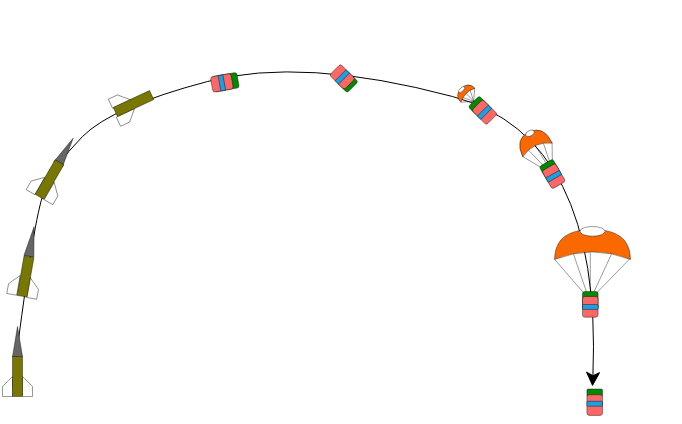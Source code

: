 <mxfile version="22.0.6" type="device">
  <diagram name="Страница — 1" id="iIF8FFKb_mntmIwKTUvF">
    <mxGraphModel dx="673" dy="367" grid="1" gridSize="10" guides="1" tooltips="1" connect="1" arrows="1" fold="1" page="1" pageScale="1" pageWidth="827" pageHeight="1169" math="0" shadow="0">
      <root>
        <mxCell id="0" />
        <mxCell id="1" parent="0" />
        <mxCell id="5rh1opG8R_a74L-gs0_g-4" value="" style="curved=1;endArrow=classic;html=1;rounded=0;strokeWidth=0.5;strokeColor=#000000;" parent="1" edge="1">
          <mxGeometry width="50" height="50" relative="1" as="geometry">
            <mxPoint x="270" y="560" as="sourcePoint" />
            <mxPoint x="560" y="560" as="targetPoint" />
            <Array as="points">
              <mxPoint x="280" y="480" />
              <mxPoint x="290" y="450" />
              <mxPoint x="320" y="420" />
              <mxPoint x="415" y="395" />
              <mxPoint x="565" y="435" />
            </Array>
          </mxGeometry>
        </mxCell>
        <mxCell id="5rh1opG8R_a74L-gs0_g-13" value="" style="group;rotation=30;strokeWidth=0.2;" parent="1" vertex="1" connectable="0">
          <mxGeometry x="285" y="432.5" width="21.25" height="35" as="geometry" />
        </mxCell>
        <mxCell id="5rh1opG8R_a74L-gs0_g-5" value="" style="triangle;whiteSpace=wrap;html=1;rotation=-60;fillColor=#666666;strokeColor=#000000;strokeWidth=0.2;" parent="5rh1opG8R_a74L-gs0_g-13" vertex="1">
          <mxGeometry x="4.06" y="7.38" width="15" height="5" as="geometry" />
        </mxCell>
        <mxCell id="5rh1opG8R_a74L-gs0_g-7" value="" style="shape=card;whiteSpace=wrap;html=1;fillColor=#ffffff;strokeColor=#000000;rotation=30;strokeWidth=0.2;" parent="5rh1opG8R_a74L-gs0_g-13" vertex="1">
          <mxGeometry x="-6" y="21" width="5" height="10" as="geometry" />
        </mxCell>
        <mxCell id="5rh1opG8R_a74L-gs0_g-10" value="" style="shape=card;whiteSpace=wrap;html=1;flipH=1;size=10;fillColor=#FFFFFF;strokeColor=#000000;rotation=30;strokeWidth=0.2;" parent="5rh1opG8R_a74L-gs0_g-13" vertex="1">
          <mxGeometry x="3" y="26" width="5" height="10" as="geometry" />
        </mxCell>
        <mxCell id="5rh1opG8R_a74L-gs0_g-12" value="" style="rounded=0;whiteSpace=wrap;html=1;fillColor=#787800;strokeColor=#000000;rotation=30;strokeWidth=0.2;" parent="5rh1opG8R_a74L-gs0_g-13" vertex="1">
          <mxGeometry x="1" y="14" width="5" height="20" as="geometry" />
        </mxCell>
        <mxCell id="5rh1opG8R_a74L-gs0_g-20" value="" style="group;rotation=0;strokeWidth=0.2;" parent="1" vertex="1" connectable="0">
          <mxGeometry x="265" y="530" width="15" height="35" as="geometry" />
        </mxCell>
        <mxCell id="5rh1opG8R_a74L-gs0_g-21" value="" style="triangle;whiteSpace=wrap;html=1;rotation=-90;fillColor=#666666;strokeColor=#000000;strokeWidth=0.2;" parent="5rh1opG8R_a74L-gs0_g-20" vertex="1">
          <mxGeometry y="5" width="15" height="5" as="geometry" />
        </mxCell>
        <mxCell id="5rh1opG8R_a74L-gs0_g-22" value="" style="shape=card;whiteSpace=wrap;html=1;fillColor=#ffffff;strokeColor=#000000;rotation=0;strokeWidth=0.2;" parent="5rh1opG8R_a74L-gs0_g-20" vertex="1">
          <mxGeometry y="25" width="5" height="10" as="geometry" />
        </mxCell>
        <mxCell id="5rh1opG8R_a74L-gs0_g-23" value="" style="shape=card;whiteSpace=wrap;html=1;flipH=1;size=10;fillColor=#FFFFFF;strokeColor=#000000;rotation=0;strokeWidth=0.2;" parent="5rh1opG8R_a74L-gs0_g-20" vertex="1">
          <mxGeometry x="10" y="25" width="5" height="10" as="geometry" />
        </mxCell>
        <mxCell id="5rh1opG8R_a74L-gs0_g-24" value="" style="rounded=0;whiteSpace=wrap;html=1;fillColor=#787800;strokeColor=#000000;rotation=0;strokeWidth=0.2;gradientColor=none;" parent="5rh1opG8R_a74L-gs0_g-20" vertex="1">
          <mxGeometry x="5" y="15" width="5" height="20" as="geometry" />
        </mxCell>
        <mxCell id="5rh1opG8R_a74L-gs0_g-35" value="" style="group;rotation=10;strokeWidth=0.2;" parent="1" vertex="1" connectable="0">
          <mxGeometry x="270" y="480" width="15" height="35" as="geometry" />
        </mxCell>
        <mxCell id="5rh1opG8R_a74L-gs0_g-36" value="" style="triangle;whiteSpace=wrap;html=1;rotation=-80;fillColor=#666666;strokeColor=#000000;strokeWidth=0.2;" parent="5rh1opG8R_a74L-gs0_g-35" vertex="1">
          <mxGeometry x="2" y="5" width="15" height="5" as="geometry" />
        </mxCell>
        <mxCell id="5rh1opG8R_a74L-gs0_g-37" value="" style="shape=card;whiteSpace=wrap;html=1;fillColor=#ffffff;strokeColor=#000000;rotation=10;strokeWidth=0.2;" parent="5rh1opG8R_a74L-gs0_g-35" vertex="1">
          <mxGeometry x="-2" y="24" width="5" height="10" as="geometry" />
        </mxCell>
        <mxCell id="5rh1opG8R_a74L-gs0_g-38" value="" style="shape=card;whiteSpace=wrap;html=1;flipH=1;size=10;fillColor=#FFFFFF;strokeColor=#000000;rotation=10;strokeWidth=0.2;" parent="5rh1opG8R_a74L-gs0_g-35" vertex="1">
          <mxGeometry x="8" y="26" width="5" height="10" as="geometry" />
        </mxCell>
        <mxCell id="5rh1opG8R_a74L-gs0_g-39" value="" style="rounded=0;whiteSpace=wrap;html=1;fillColor=#787800;strokeColor=#000000;rotation=10;strokeWidth=0.2;" parent="5rh1opG8R_a74L-gs0_g-35" vertex="1">
          <mxGeometry x="4" y="15" width="5" height="20" as="geometry" />
        </mxCell>
        <mxCell id="SsochmbF-bhOvF1tAUzd-18" value="" style="group;rotation=65;" parent="1" vertex="1" connectable="0">
          <mxGeometry x="330" y="397.5" width="15" height="35" as="geometry" />
        </mxCell>
        <mxCell id="SsochmbF-bhOvF1tAUzd-20" value="" style="shape=card;whiteSpace=wrap;html=1;fillColor=#ffffff;strokeColor=#000000;rotation=65;strokeWidth=0.2;" parent="SsochmbF-bhOvF1tAUzd-18" vertex="1">
          <mxGeometry x="-9" y="14" width="5" height="10" as="geometry" />
        </mxCell>
        <mxCell id="SsochmbF-bhOvF1tAUzd-21" value="" style="shape=card;whiteSpace=wrap;html=1;flipH=1;size=10;fillColor=#FFFFFF;strokeColor=#000000;rotation=65;strokeWidth=0.2;" parent="SsochmbF-bhOvF1tAUzd-18" vertex="1">
          <mxGeometry x="-5" y="23" width="5" height="10" as="geometry" />
        </mxCell>
        <mxCell id="SsochmbF-bhOvF1tAUzd-22" value="" style="rounded=0;whiteSpace=wrap;html=1;fillColor=#787800;strokeColor=#000000;rotation=65;strokeWidth=0.2;" parent="SsochmbF-bhOvF1tAUzd-18" vertex="1">
          <mxGeometry x="-2" y="11" width="5" height="20" as="geometry" />
        </mxCell>
        <mxCell id="SsochmbF-bhOvF1tAUzd-23" value="" style="group;rotation=45;strokeWidth=0.2;" parent="1" vertex="1" connectable="0">
          <mxGeometry x="414" y="415" width="60" height="30" as="geometry" />
        </mxCell>
        <mxCell id="SsochmbF-bhOvF1tAUzd-24" value="" style="rounded=1;whiteSpace=wrap;html=1;strokeColor=#000000;fillColor=#008a00;fontColor=#ffffff;rotation=135;strokeWidth=0.2;" parent="SsochmbF-bhOvF1tAUzd-23" vertex="1">
          <mxGeometry x="19.67" y="-10.67" width="7.79" height="7.11" as="geometry" />
        </mxCell>
        <mxCell id="SsochmbF-bhOvF1tAUzd-25" value="" style="rounded=1;whiteSpace=wrap;html=1;strokeColor=#000000;fillColor=#FF6666;fontColor=#ffffff;rotation=135;container=0;strokeWidth=0.2;" parent="SsochmbF-bhOvF1tAUzd-23" vertex="1">
          <mxGeometry x="17" y="-15" width="7.789" height="10.356" as="geometry" />
        </mxCell>
        <mxCell id="SsochmbF-bhOvF1tAUzd-26" value="" style="rounded=1;whiteSpace=wrap;html=1;strokeColor=#000000;fillColor=#1ba1e2;fontColor=#ffffff;rotation=135;container=0;strokeWidth=0.2;" parent="SsochmbF-bhOvF1tAUzd-23" vertex="1">
          <mxGeometry x="17" y="-11" width="7.789" height="2.447" as="geometry" />
        </mxCell>
        <mxCell id="SsochmbF-bhOvF1tAUzd-14" value="" style="group;rotation=-10;strokeWidth=0.2;" parent="1" vertex="1" connectable="0">
          <mxGeometry x="370.79" y="400" width="60" height="30" as="geometry" />
        </mxCell>
        <mxCell id="SsochmbF-bhOvF1tAUzd-15" value="" style="rounded=1;whiteSpace=wrap;html=1;strokeColor=#000000;fillColor=#008a00;fontColor=#ffffff;rotation=80;strokeWidth=0.2;" parent="SsochmbF-bhOvF1tAUzd-14" vertex="1">
          <mxGeometry x="1.82" y="1.53" width="7.79" height="12.66" as="geometry" />
        </mxCell>
        <mxCell id="SsochmbF-bhOvF1tAUzd-16" value="" style="rounded=1;whiteSpace=wrap;html=1;strokeColor=#000000;fillColor=#FF6666;fontColor=#ffffff;rotation=80;container=0;strokeWidth=0.2;" parent="SsochmbF-bhOvF1tAUzd-14" vertex="1">
          <mxGeometry y="3" width="7.789" height="10.356" as="geometry" />
        </mxCell>
        <mxCell id="SsochmbF-bhOvF1tAUzd-17" value="" style="rounded=1;whiteSpace=wrap;html=1;strokeColor=#000000;fillColor=#1ba1e2;fontColor=#ffffff;rotation=80;container=0;strokeWidth=0.2;" parent="SsochmbF-bhOvF1tAUzd-14" vertex="1">
          <mxGeometry y="7" width="7.789" height="2.447" as="geometry" />
        </mxCell>
        <mxCell id="SsochmbF-bhOvF1tAUzd-42" value="" style="group;rotation=-135;" parent="1" vertex="1" connectable="0">
          <mxGeometry x="500" y="403.96" width="80" height="100" as="geometry" />
        </mxCell>
        <mxCell id="SsochmbF-bhOvF1tAUzd-118" value="" style="group" parent="SsochmbF-bhOvF1tAUzd-42" vertex="1" connectable="0">
          <mxGeometry x="40" y="66.04" width="40" height="14.84" as="geometry" />
        </mxCell>
        <mxCell id="SsochmbF-bhOvF1tAUzd-119" value="" style="shape=xor;whiteSpace=wrap;html=1;rotation=-90;strokeColor=#000000;strokeWidth=0.2;fillColor=#fa6800;fontColor=#000000;" parent="SsochmbF-bhOvF1tAUzd-118" vertex="1">
          <mxGeometry x="12.5" y="-0.002" width="15" height="37.93" as="geometry" />
        </mxCell>
        <mxCell id="SsochmbF-bhOvF1tAUzd-120" value="" style="ellipse;whiteSpace=wrap;html=1;strokeColor=#000000;strokeWidth=0.2;" parent="SsochmbF-bhOvF1tAUzd-118" vertex="1">
          <mxGeometry x="13.752" y="10" width="12.504" height="4.84" as="geometry" />
        </mxCell>
        <mxCell id="OC54Gyg35OQLtUuTZmze-17" value="" style="group;rotation=15;" vertex="1" connectable="0" parent="SsochmbF-bhOvF1tAUzd-42">
          <mxGeometry x="32.699" y="42.704" width="14.6" height="14.599" as="geometry" />
        </mxCell>
        <mxCell id="SsochmbF-bhOvF1tAUzd-43" value="" style="rounded=1;whiteSpace=wrap;html=1;strokeColor=#000000;fillColor=#008a00;fontColor=#ffffff;rotation=-30;strokeWidth=0.2;" parent="OC54Gyg35OQLtUuTZmze-17" vertex="1">
          <mxGeometry x="2" y="1" width="7.79" height="7.5" as="geometry" />
        </mxCell>
        <mxCell id="SsochmbF-bhOvF1tAUzd-44" value="" style="rounded=1;whiteSpace=wrap;html=1;strokeColor=#000000;fillColor=#FF6666;fontColor=#ffffff;rotation=-30;container=0;strokeWidth=0.2;" parent="OC54Gyg35OQLtUuTZmze-17" vertex="1">
          <mxGeometry x="4" y="3" width="7.789" height="10.356" as="geometry" />
        </mxCell>
        <mxCell id="SsochmbF-bhOvF1tAUzd-45" value="" style="rounded=1;whiteSpace=wrap;html=1;strokeColor=#000000;fillColor=#1ba1e2;fontColor=#ffffff;rotation=-30;container=0;strokeWidth=0.2;" parent="OC54Gyg35OQLtUuTZmze-17" vertex="1">
          <mxGeometry x="4" y="7" width="7.789" height="2.447" as="geometry" />
        </mxCell>
        <mxCell id="OC54Gyg35OQLtUuTZmze-19" value="" style="group;rotation=20;" vertex="1" connectable="0" parent="SsochmbF-bhOvF1tAUzd-42">
          <mxGeometry x="21.398" y="24.103" width="18.604" height="18.604" as="geometry" />
        </mxCell>
        <mxCell id="OC54Gyg35OQLtUuTZmze-15" value="" style="shape=xor;whiteSpace=wrap;html=1;rotation=-115;strokeWidth=0.2;strokeColor=#000000;fillColor=#fa6800;fontColor=#000000;" vertex="1" parent="OC54Gyg35OQLtUuTZmze-19">
          <mxGeometry x="4" y="1" width="10" height="16.31" as="geometry" />
        </mxCell>
        <mxCell id="OC54Gyg35OQLtUuTZmze-16" value="" style="ellipse;whiteSpace=wrap;html=1;strokeColor=#000000;strokeWidth=0.2;rotation=-25;" vertex="1" parent="OC54Gyg35OQLtUuTZmze-19">
          <mxGeometry x="5" y="4" width="4.61" height="2.7" as="geometry" />
        </mxCell>
        <mxCell id="OC54Gyg35OQLtUuTZmze-20" value="" style="endArrow=none;html=1;rounded=0;strokeColor=#000000;strokeWidth=0.2;exitX=0.947;exitY=0.047;exitDx=0;exitDy=0;exitPerimeter=0;entryX=0.011;entryY=0.996;entryDx=0;entryDy=0;entryPerimeter=0;" edge="1" parent="SsochmbF-bhOvF1tAUzd-42" source="SsochmbF-bhOvF1tAUzd-43" target="OC54Gyg35OQLtUuTZmze-15">
          <mxGeometry width="50" height="50" relative="1" as="geometry">
            <mxPoint x="53.3" y="57.3" as="sourcePoint" />
            <mxPoint x="40" y="36.04" as="targetPoint" />
          </mxGeometry>
        </mxCell>
        <mxCell id="OC54Gyg35OQLtUuTZmze-21" value="" style="endArrow=none;html=1;rounded=0;strokeColor=#000000;strokeWidth=0.2;exitX=0.75;exitY=0;exitDx=0;exitDy=0;entryX=0.175;entryY=0.75;entryDx=0;entryDy=0;entryPerimeter=0;" edge="1" parent="SsochmbF-bhOvF1tAUzd-42" source="SsochmbF-bhOvF1tAUzd-43" target="OC54Gyg35OQLtUuTZmze-15">
          <mxGeometry width="50" height="50" relative="1" as="geometry">
            <mxPoint x="50" y="53" as="sourcePoint" />
            <mxPoint x="50" y="44" as="targetPoint" />
          </mxGeometry>
        </mxCell>
        <mxCell id="OC54Gyg35OQLtUuTZmze-22" value="" style="endArrow=none;html=1;rounded=0;strokeColor=#000000;strokeWidth=0.2;exitX=0.5;exitY=0;exitDx=0;exitDy=0;entryX=0.25;entryY=0.5;entryDx=0;entryDy=0;entryPerimeter=0;" edge="1" parent="SsochmbF-bhOvF1tAUzd-42" source="SsochmbF-bhOvF1tAUzd-43" target="OC54Gyg35OQLtUuTZmze-15">
          <mxGeometry width="50" height="50" relative="1" as="geometry">
            <mxPoint x="48" y="53" as="sourcePoint" />
            <mxPoint x="45" y="44" as="targetPoint" />
          </mxGeometry>
        </mxCell>
        <mxCell id="OC54Gyg35OQLtUuTZmze-23" value="" style="endArrow=none;html=1;rounded=0;strokeColor=#000000;strokeWidth=0.2;exitX=0.25;exitY=0;exitDx=0;exitDy=0;entryX=0.175;entryY=0.25;entryDx=0;entryDy=0;entryPerimeter=0;" edge="1" parent="SsochmbF-bhOvF1tAUzd-42" source="SsochmbF-bhOvF1tAUzd-43" target="OC54Gyg35OQLtUuTZmze-15">
          <mxGeometry width="50" height="50" relative="1" as="geometry">
            <mxPoint x="50.3" y="51.7" as="sourcePoint" />
            <mxPoint x="47.3" y="42.7" as="targetPoint" />
          </mxGeometry>
        </mxCell>
        <mxCell id="OC54Gyg35OQLtUuTZmze-24" value="" style="endArrow=none;html=1;rounded=0;strokeColor=#000000;strokeWidth=0.2;exitX=0.041;exitY=0.038;exitDx=0;exitDy=0;entryX=0.009;entryY=0.006;entryDx=0;entryDy=0;entryPerimeter=0;exitPerimeter=0;" edge="1" parent="SsochmbF-bhOvF1tAUzd-42" source="SsochmbF-bhOvF1tAUzd-43" target="OC54Gyg35OQLtUuTZmze-15">
          <mxGeometry width="50" height="50" relative="1" as="geometry">
            <mxPoint x="32.7" y="49.7" as="sourcePoint" />
            <mxPoint x="25.7" y="42.7" as="targetPoint" />
          </mxGeometry>
        </mxCell>
        <mxCell id="SsochmbF-bhOvF1tAUzd-46" value="" style="group;rotation=-90;" parent="1" vertex="1" connectable="0">
          <mxGeometry x="550" y="525.15" width="60" height="44.7" as="geometry" />
        </mxCell>
        <mxCell id="SsochmbF-bhOvF1tAUzd-47" value="" style="rounded=1;whiteSpace=wrap;html=1;strokeColor=#000000;fillColor=#008a00;fontColor=#ffffff;rotation=0;arcSize=17;strokeWidth=0.2;" parent="SsochmbF-bhOvF1tAUzd-46" vertex="1">
          <mxGeometry x="7.21" y="36.12" width="7.79" height="3.88" as="geometry" />
        </mxCell>
        <mxCell id="SsochmbF-bhOvF1tAUzd-48" value="" style="rounded=1;whiteSpace=wrap;html=1;strokeColor=#000000;fillColor=#FF6666;fontColor=#ffffff;rotation=0;container=0;strokeWidth=0.2;" parent="SsochmbF-bhOvF1tAUzd-46" vertex="1">
          <mxGeometry x="7.21" y="38.96" width="7.789" height="10.356" as="geometry" />
        </mxCell>
        <mxCell id="SsochmbF-bhOvF1tAUzd-49" value="" style="rounded=1;whiteSpace=wrap;html=1;strokeColor=#000000;fillColor=#1ba1e2;fontColor=#ffffff;rotation=0;container=0;strokeWidth=0.2;" parent="SsochmbF-bhOvF1tAUzd-46" vertex="1">
          <mxGeometry x="7.21" y="42.25" width="7.789" height="2.447" as="geometry" />
        </mxCell>
        <mxCell id="SsochmbF-bhOvF1tAUzd-37" value="" style="group;rotation=-90;" parent="SsochmbF-bhOvF1tAUzd-46" vertex="1" connectable="0">
          <mxGeometry x="-10" y="-45.15" width="60" height="38.96" as="geometry" />
        </mxCell>
        <mxCell id="SsochmbF-bhOvF1tAUzd-38" value="" style="rounded=1;whiteSpace=wrap;html=1;strokeColor=#000000;fillColor=#008a00;fontColor=#ffffff;rotation=0;strokeWidth=0.2;" parent="SsochmbF-bhOvF1tAUzd-37" vertex="1">
          <mxGeometry x="15" y="32.49" width="7.79" height="8.96" as="geometry" />
        </mxCell>
        <mxCell id="SsochmbF-bhOvF1tAUzd-39" value="" style="rounded=1;whiteSpace=wrap;html=1;strokeColor=#000000;fillColor=#FF6666;fontColor=#ffffff;rotation=0;container=0;strokeWidth=0.2;" parent="SsochmbF-bhOvF1tAUzd-37" vertex="1">
          <mxGeometry x="15" y="35" width="7.789" height="10.356" as="geometry" />
        </mxCell>
        <mxCell id="SsochmbF-bhOvF1tAUzd-40" value="" style="rounded=1;whiteSpace=wrap;html=1;strokeColor=#000000;fillColor=#1ba1e2;fontColor=#ffffff;rotation=0;container=0;strokeWidth=0.2;" parent="SsochmbF-bhOvF1tAUzd-37" vertex="1">
          <mxGeometry x="15" y="39" width="7.789" height="2.447" as="geometry" />
        </mxCell>
        <mxCell id="SsochmbF-bhOvF1tAUzd-59" value="" style="group;rotation=-135;" parent="1" vertex="1" connectable="0">
          <mxGeometry x="467.13" y="382.65" width="62.87" height="46" as="geometry" />
        </mxCell>
        <mxCell id="SsochmbF-bhOvF1tAUzd-60" value="" style="rounded=1;whiteSpace=wrap;html=1;strokeColor=#000000;fillColor=#008a00;fontColor=#ffffff;rotation=-45;strokeWidth=0.2;" parent="SsochmbF-bhOvF1tAUzd-59" vertex="1">
          <mxGeometry x="32.21" y="33.7" width="7.79" height="7.46" as="geometry" />
        </mxCell>
        <mxCell id="SsochmbF-bhOvF1tAUzd-61" value="" style="rounded=1;whiteSpace=wrap;html=1;strokeColor=#000000;fillColor=#FF6666;fontColor=#ffffff;rotation=-45;container=0;strokeWidth=0.2;" parent="SsochmbF-bhOvF1tAUzd-59" vertex="1">
          <mxGeometry x="35" y="35" width="7.789" height="10.356" as="geometry" />
        </mxCell>
        <mxCell id="SsochmbF-bhOvF1tAUzd-62" value="" style="rounded=1;whiteSpace=wrap;html=1;strokeColor=#000000;fillColor=#1ba1e2;fontColor=#ffffff;rotation=-45;container=0;strokeWidth=0.2;" parent="SsochmbF-bhOvF1tAUzd-59" vertex="1">
          <mxGeometry x="35" y="39" width="7.789" height="2.447" as="geometry" />
        </mxCell>
        <mxCell id="SsochmbF-bhOvF1tAUzd-73" value="" style="endArrow=none;html=1;rounded=0;strokeColor=#000000;strokeWidth=0.2;entryX=0;entryY=0.004;entryDx=0;entryDy=0;entryPerimeter=0;exitX=0.5;exitY=0;exitDx=0;exitDy=0;" parent="SsochmbF-bhOvF1tAUzd-59" source="SsochmbF-bhOvF1tAUzd-60" target="SsochmbF-bhOvF1tAUzd-69" edge="1">
          <mxGeometry width="50" height="50" relative="1" as="geometry">
            <mxPoint x="35.7" y="35" as="sourcePoint" />
            <mxPoint x="26.49" y="35" as="targetPoint" />
          </mxGeometry>
        </mxCell>
        <mxCell id="SsochmbF-bhOvF1tAUzd-77" value="" style="endArrow=none;html=1;rounded=0;strokeColor=#000000;strokeWidth=0.2;entryX=0.024;entryY=0.993;entryDx=0;entryDy=0;entryPerimeter=0;exitX=0.5;exitY=0;exitDx=0;exitDy=0;" parent="SsochmbF-bhOvF1tAUzd-59" source="SsochmbF-bhOvF1tAUzd-60" target="SsochmbF-bhOvF1tAUzd-69" edge="1">
          <mxGeometry width="50" height="50" relative="1" as="geometry">
            <mxPoint x="39" y="31.52" as="sourcePoint" />
            <mxPoint x="35" y="28.52" as="targetPoint" />
          </mxGeometry>
        </mxCell>
        <mxCell id="SsochmbF-bhOvF1tAUzd-78" value="" style="endArrow=none;html=1;rounded=0;strokeColor=#000000;strokeWidth=0.2;entryX=0.25;entryY=0.5;entryDx=0;entryDy=0;entryPerimeter=0;exitX=0.5;exitY=0;exitDx=0;exitDy=0;" parent="SsochmbF-bhOvF1tAUzd-59" source="SsochmbF-bhOvF1tAUzd-60" target="SsochmbF-bhOvF1tAUzd-69" edge="1">
          <mxGeometry width="50" height="50" relative="1" as="geometry">
            <mxPoint x="33.44" y="32.82" as="sourcePoint" />
            <mxPoint x="29.44" y="29.82" as="targetPoint" />
          </mxGeometry>
        </mxCell>
        <mxCell id="SsochmbF-bhOvF1tAUzd-68" value="" style="group;rotation=-45;" parent="SsochmbF-bhOvF1tAUzd-59" vertex="1" connectable="0">
          <mxGeometry x="23.49" y="25.04" width="11.51" height="9.96" as="geometry" />
        </mxCell>
        <mxCell id="SsochmbF-bhOvF1tAUzd-69" value="" style="shape=xor;whiteSpace=wrap;html=1;rotation=-135;strokeWidth=0.2;strokeColor=#000000;fillColor=#fa6800;fontColor=#000000;" parent="SsochmbF-bhOvF1tAUzd-68" vertex="1">
          <mxGeometry x="3" width="4.777" height="9.96" as="geometry" />
        </mxCell>
        <mxCell id="SsochmbF-bhOvF1tAUzd-70" value="" style="ellipse;whiteSpace=wrap;html=1;strokeColor=#000000;strokeWidth=0.2;rotation=-45;" parent="SsochmbF-bhOvF1tAUzd-68" vertex="1">
          <mxGeometry x="2" y="3" width="3.953" height="1.784" as="geometry" />
        </mxCell>
        <mxCell id="SsochmbF-bhOvF1tAUzd-82" value="" style="endArrow=none;html=1;rounded=0;strokeColor=#000000;strokeWidth=0.2;entryX=0.175;entryY=0.25;entryDx=0;entryDy=0;entryPerimeter=0;exitX=0.5;exitY=0;exitDx=0;exitDy=0;" parent="SsochmbF-bhOvF1tAUzd-59" source="SsochmbF-bhOvF1tAUzd-60" target="SsochmbF-bhOvF1tAUzd-69" edge="1">
          <mxGeometry width="50" height="50" relative="1" as="geometry">
            <mxPoint x="31.27" y="35" as="sourcePoint" />
            <mxPoint x="27.27" y="32" as="targetPoint" />
          </mxGeometry>
        </mxCell>
        <mxCell id="SsochmbF-bhOvF1tAUzd-83" value="" style="endArrow=none;html=1;rounded=0;strokeColor=#000000;strokeWidth=0.2;entryX=0.175;entryY=0.75;entryDx=0;entryDy=0;entryPerimeter=0;exitX=0.5;exitY=0;exitDx=0;exitDy=0;" parent="SsochmbF-bhOvF1tAUzd-59" source="SsochmbF-bhOvF1tAUzd-60" target="SsochmbF-bhOvF1tAUzd-69" edge="1">
          <mxGeometry width="50" height="50" relative="1" as="geometry">
            <mxPoint x="30" y="35" as="sourcePoint" />
            <mxPoint x="26.74" y="33" as="targetPoint" />
          </mxGeometry>
        </mxCell>
        <mxCell id="OC54Gyg35OQLtUuTZmze-7" value="" style="endArrow=none;html=1;rounded=0;strokeColor=#000000;strokeWidth=0.2;entryX=-0.004;entryY=0.002;entryDx=0;entryDy=0;entryPerimeter=0;exitX=0.045;exitY=0.051;exitDx=0;exitDy=0;exitPerimeter=0;" edge="1" parent="1" source="SsochmbF-bhOvF1tAUzd-38" target="SsochmbF-bhOvF1tAUzd-119">
          <mxGeometry width="50" height="50" relative="1" as="geometry">
            <mxPoint x="536" y="525.15" as="sourcePoint" />
            <mxPoint x="530" y="525.15" as="targetPoint" />
          </mxGeometry>
        </mxCell>
        <mxCell id="OC54Gyg35OQLtUuTZmze-9" value="" style="endArrow=none;html=1;rounded=0;strokeColor=#000000;strokeWidth=0.2;entryX=0.175;entryY=0.25;entryDx=0;entryDy=0;entryPerimeter=0;exitX=0.25;exitY=0;exitDx=0;exitDy=0;" edge="1" parent="1" source="SsochmbF-bhOvF1tAUzd-38" target="SsochmbF-bhOvF1tAUzd-119">
          <mxGeometry width="50" height="50" relative="1" as="geometry">
            <mxPoint x="565" y="523" as="sourcePoint" />
            <mxPoint x="551" y="507" as="targetPoint" />
          </mxGeometry>
        </mxCell>
        <mxCell id="OC54Gyg35OQLtUuTZmze-10" value="" style="endArrow=none;html=1;rounded=0;strokeColor=#000000;strokeWidth=0.2;entryX=0.224;entryY=0.471;entryDx=0;entryDy=0;entryPerimeter=0;exitX=0.5;exitY=0;exitDx=0;exitDy=0;" edge="1" parent="1" source="SsochmbF-bhOvF1tAUzd-38" target="SsochmbF-bhOvF1tAUzd-119">
          <mxGeometry width="50" height="50" relative="1" as="geometry">
            <mxPoint x="604" y="525.15" as="sourcePoint" />
            <mxPoint x="590" y="509.15" as="targetPoint" />
          </mxGeometry>
        </mxCell>
        <mxCell id="OC54Gyg35OQLtUuTZmze-12" value="" style="endArrow=none;html=1;rounded=0;strokeColor=#000000;strokeWidth=0.2;entryX=0.175;entryY=0.75;entryDx=0;entryDy=0;entryPerimeter=0;exitX=0.75;exitY=0;exitDx=0;exitDy=0;" edge="1" parent="1" source="SsochmbF-bhOvF1tAUzd-38" target="SsochmbF-bhOvF1tAUzd-119">
          <mxGeometry width="50" height="50" relative="1" as="geometry">
            <mxPoint x="567" y="522" as="sourcePoint" />
            <mxPoint x="561" y="504" as="targetPoint" />
          </mxGeometry>
        </mxCell>
        <mxCell id="OC54Gyg35OQLtUuTZmze-13" value="" style="endArrow=none;html=1;rounded=0;strokeColor=#000000;strokeWidth=0.2;entryX=0.022;entryY=0.991;entryDx=0;entryDy=0;entryPerimeter=0;exitX=0.96;exitY=0.033;exitDx=0;exitDy=0;exitPerimeter=0;" edge="1" parent="1" source="SsochmbF-bhOvF1tAUzd-38" target="SsochmbF-bhOvF1tAUzd-119">
          <mxGeometry width="50" height="50" relative="1" as="geometry">
            <mxPoint x="570" y="520" as="sourcePoint" />
            <mxPoint x="571" y="514" as="targetPoint" />
          </mxGeometry>
        </mxCell>
      </root>
    </mxGraphModel>
  </diagram>
</mxfile>
